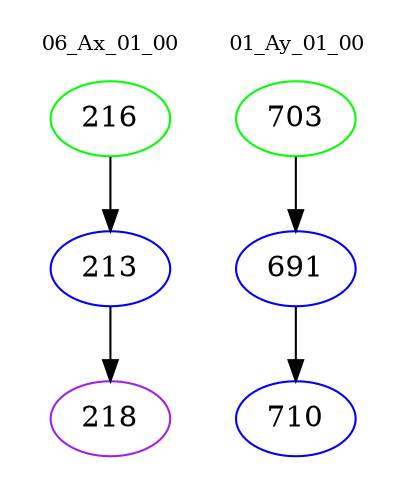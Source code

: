 digraph{
subgraph cluster_0 {
color = white
label = "06_Ax_01_00";
fontsize=10;
T0_216 [label="216", color="green"]
T0_216 -> T0_213 [color="black"]
T0_213 [label="213", color="blue"]
T0_213 -> T0_218 [color="black"]
T0_218 [label="218", color="purple"]
}
subgraph cluster_1 {
color = white
label = "01_Ay_01_00";
fontsize=10;
T1_703 [label="703", color="green"]
T1_703 -> T1_691 [color="black"]
T1_691 [label="691", color="blue"]
T1_691 -> T1_710 [color="black"]
T1_710 [label="710", color="blue"]
}
}
